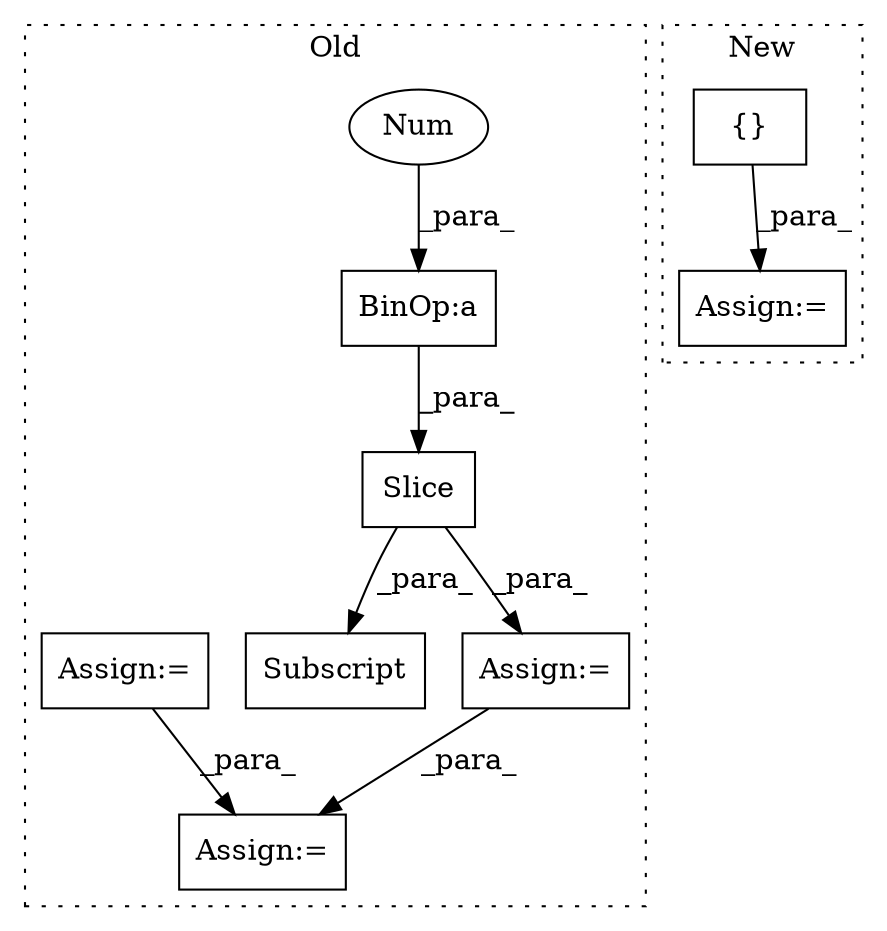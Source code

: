 digraph G {
subgraph cluster0 {
1 [label="Slice" a="80" s="6955" l="6" shape="box"];
3 [label="BinOp:a" a="82" s="6958" l="1" shape="box"];
5 [label="Num" a="76" s="6959" l="1" shape="ellipse"];
6 [label="Subscript" a="63" s="6943,0" l="19,0" shape="box"];
7 [label="Assign:=" a="68" s="6984" l="3" shape="box"];
8 [label="Assign:=" a="68" s="6888" l="3" shape="box"];
9 [label="Assign:=" a="68" s="6936" l="3" shape="box"];
label = "Old";
style="dotted";
}
subgraph cluster1 {
2 [label="{}" a="59" s="7270,7307" l="1,0" shape="box"];
4 [label="Assign:=" a="68" s="7267" l="3" shape="box"];
label = "New";
style="dotted";
}
1 -> 9 [label="_para_"];
1 -> 6 [label="_para_"];
2 -> 4 [label="_para_"];
3 -> 1 [label="_para_"];
5 -> 3 [label="_para_"];
8 -> 7 [label="_para_"];
9 -> 7 [label="_para_"];
}